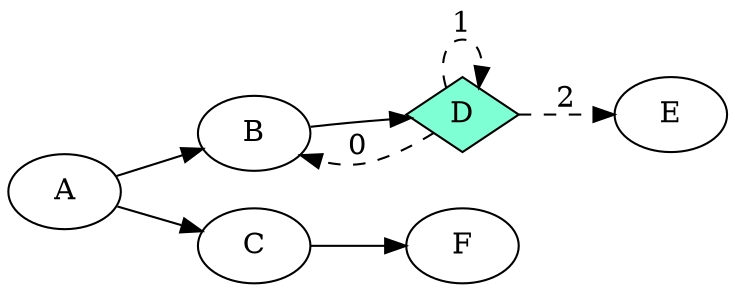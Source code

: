 digraph Taskflow {
   rankdir="LR"
   A->B;
   A->C;
   B->D;
   D[label="D"  shape=diamond color=black fillcolor=aquamarine style=filled];
   D->B[style=dashed label="0"];
   D->D[style=dashed label="1"];
   D->E[style=dashed label="2"];
   C->F
}

